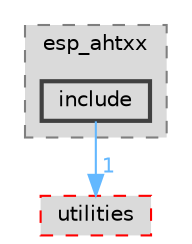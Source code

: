 digraph "components/peripherals/i2c/esp_ahtxx/include"
{
 // LATEX_PDF_SIZE
  bgcolor="transparent";
  edge [fontname=Helvetica,fontsize=10,labelfontname=Helvetica,labelfontsize=10];
  node [fontname=Helvetica,fontsize=10,shape=box,height=0.2,width=0.4];
  compound=true
  subgraph clusterdir_a8a1053c2263418435b12a21f5507022 {
    graph [ bgcolor="#dadada", pencolor="grey50", label="esp_ahtxx", fontname=Helvetica,fontsize=10 style="filled,dashed", URL="dir_a8a1053c2263418435b12a21f5507022.html",tooltip=""]
  dir_bef80abf146ab2b2f9d995be9dd1a9cd [label="include", fillcolor="#dadada", color="grey25", style="filled,bold", URL="dir_bef80abf146ab2b2f9d995be9dd1a9cd.html",tooltip=""];
  }
  dir_59ed5374a4f6b52e0256717e78b786a3 [label="utilities", fillcolor="#dadada", color="red", style="filled,dashed", URL="dir_59ed5374a4f6b52e0256717e78b786a3.html",tooltip=""];
  dir_bef80abf146ab2b2f9d995be9dd1a9cd->dir_59ed5374a4f6b52e0256717e78b786a3 [headlabel="1", labeldistance=1.5 headhref="dir_000042_000086.html" href="dir_000042_000086.html" color="steelblue1" fontcolor="steelblue1"];
}
